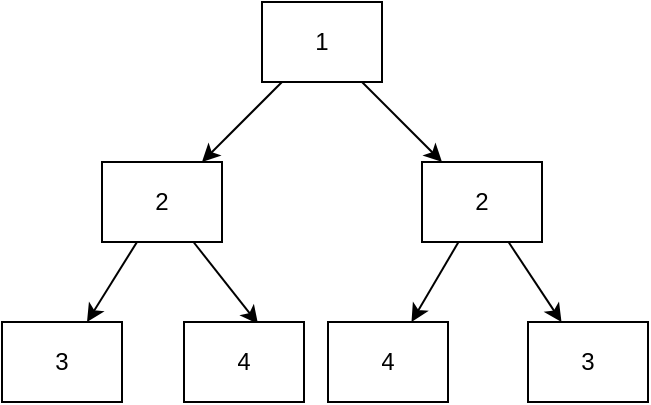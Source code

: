 <mxfile version="14.7.4" type="embed"><diagram id="23iRSUPoRavnBvh4doch" name="Page-1"><mxGraphModel dx="1142" dy="760" grid="1" gridSize="10" guides="1" tooltips="1" connect="1" arrows="1" fold="1" page="1" pageScale="1" pageWidth="827" pageHeight="1169" math="0" shadow="0"><root><mxCell id="0"/><mxCell id="1" parent="0"/><mxCell id="8" value="" style="rounded=0;orthogonalLoop=1;jettySize=auto;html=1;" edge="1" parent="1" source="2" target="5"><mxGeometry relative="1" as="geometry"/></mxCell><mxCell id="16" value="" style="edgeStyle=none;rounded=0;orthogonalLoop=1;jettySize=auto;html=1;" edge="1" parent="1" source="2" target="13"><mxGeometry relative="1" as="geometry"/></mxCell><mxCell id="2" value="" style="shape=table;html=1;whiteSpace=wrap;startSize=0;container=1;collapsible=0;childLayout=tableLayout;" vertex="1" parent="1"><mxGeometry x="230" y="80" width="60" height="40" as="geometry"/></mxCell><mxCell id="3" value="" style="shape=partialRectangle;html=1;whiteSpace=wrap;collapsible=0;dropTarget=0;pointerEvents=0;fillColor=none;top=0;left=0;bottom=0;right=0;points=[[0,0.5],[1,0.5]];portConstraint=eastwest;" vertex="1" parent="2"><mxGeometry width="60" height="40" as="geometry"/></mxCell><mxCell id="4" value="1" style="shape=partialRectangle;html=1;whiteSpace=wrap;connectable=0;overflow=hidden;fillColor=none;top=0;left=0;bottom=0;right=0;" vertex="1" parent="3"><mxGeometry width="60" height="40" as="geometry"/></mxCell><mxCell id="31" value="" style="edgeStyle=none;rounded=0;orthogonalLoop=1;jettySize=auto;html=1;" edge="1" parent="1" source="5" target="28"><mxGeometry relative="1" as="geometry"/></mxCell><mxCell id="35" value="" style="edgeStyle=none;rounded=0;orthogonalLoop=1;jettySize=auto;html=1;entryX=0.617;entryY=0.025;entryDx=0;entryDy=0;entryPerimeter=0;" edge="1" parent="1" source="5" target="33"><mxGeometry relative="1" as="geometry"/></mxCell><mxCell id="5" value="" style="shape=table;html=1;whiteSpace=wrap;startSize=0;container=1;collapsible=0;childLayout=tableLayout;" vertex="1" parent="1"><mxGeometry x="150" y="160" width="60" height="40" as="geometry"/></mxCell><mxCell id="6" value="" style="shape=partialRectangle;html=1;whiteSpace=wrap;collapsible=0;dropTarget=0;pointerEvents=0;fillColor=none;top=0;left=0;bottom=0;right=0;points=[[0,0.5],[1,0.5]];portConstraint=eastwest;" vertex="1" parent="5"><mxGeometry width="60" height="40" as="geometry"/></mxCell><mxCell id="7" value="2" style="shape=partialRectangle;html=1;whiteSpace=wrap;connectable=0;overflow=hidden;fillColor=none;top=0;left=0;bottom=0;right=0;" vertex="1" parent="6"><mxGeometry width="60" height="40" as="geometry"/></mxCell><mxCell id="43" value="" style="edgeStyle=none;rounded=0;orthogonalLoop=1;jettySize=auto;html=1;" edge="1" parent="1" source="13" target="40"><mxGeometry relative="1" as="geometry"/></mxCell><mxCell id="47" value="" style="edgeStyle=none;rounded=0;orthogonalLoop=1;jettySize=auto;html=1;" edge="1" parent="1" source="13" target="44"><mxGeometry relative="1" as="geometry"/></mxCell><mxCell id="13" value="" style="shape=table;html=1;whiteSpace=wrap;startSize=0;container=1;collapsible=0;childLayout=tableLayout;" vertex="1" parent="1"><mxGeometry x="310" y="160" width="60" height="40" as="geometry"/></mxCell><mxCell id="14" value="" style="shape=partialRectangle;html=1;whiteSpace=wrap;collapsible=0;dropTarget=0;pointerEvents=0;fillColor=none;top=0;left=0;bottom=0;right=0;points=[[0,0.5],[1,0.5]];portConstraint=eastwest;" vertex="1" parent="13"><mxGeometry width="60" height="40" as="geometry"/></mxCell><mxCell id="15" value="2" style="shape=partialRectangle;html=1;whiteSpace=wrap;connectable=0;overflow=hidden;fillColor=none;top=0;left=0;bottom=0;right=0;" vertex="1" parent="14"><mxGeometry width="60" height="40" as="geometry"/></mxCell><mxCell id="28" value="" style="shape=table;html=1;whiteSpace=wrap;startSize=0;container=1;collapsible=0;childLayout=tableLayout;" vertex="1" parent="1"><mxGeometry x="100" y="240" width="60" height="40" as="geometry"/></mxCell><mxCell id="29" value="" style="shape=partialRectangle;html=1;whiteSpace=wrap;collapsible=0;dropTarget=0;pointerEvents=0;fillColor=none;top=0;left=0;bottom=0;right=0;points=[[0,0.5],[1,0.5]];portConstraint=eastwest;" vertex="1" parent="28"><mxGeometry width="60" height="40" as="geometry"/></mxCell><mxCell id="30" value="3" style="shape=partialRectangle;html=1;whiteSpace=wrap;connectable=0;overflow=hidden;fillColor=none;top=0;left=0;bottom=0;right=0;" vertex="1" parent="29"><mxGeometry width="60" height="40" as="geometry"/></mxCell><mxCell id="32" value="" style="shape=table;html=1;whiteSpace=wrap;startSize=0;container=1;collapsible=0;childLayout=tableLayout;" vertex="1" parent="1"><mxGeometry x="191" y="240" width="60" height="40" as="geometry"/></mxCell><mxCell id="33" value="" style="shape=partialRectangle;html=1;whiteSpace=wrap;collapsible=0;dropTarget=0;pointerEvents=0;fillColor=none;top=0;left=0;bottom=0;right=0;points=[[0,0.5],[1,0.5]];portConstraint=eastwest;" vertex="1" parent="32"><mxGeometry width="60" height="40" as="geometry"/></mxCell><mxCell id="34" value="4" style="shape=partialRectangle;html=1;whiteSpace=wrap;connectable=0;overflow=hidden;fillColor=none;top=0;left=0;bottom=0;right=0;" vertex="1" parent="33"><mxGeometry width="60" height="40" as="geometry"/></mxCell><mxCell id="40" value="" style="shape=table;html=1;whiteSpace=wrap;startSize=0;container=1;collapsible=0;childLayout=tableLayout;" vertex="1" parent="1"><mxGeometry x="263" y="240" width="60" height="40" as="geometry"/></mxCell><mxCell id="41" value="" style="shape=partialRectangle;html=1;whiteSpace=wrap;collapsible=0;dropTarget=0;pointerEvents=0;fillColor=none;top=0;left=0;bottom=0;right=0;points=[[0,0.5],[1,0.5]];portConstraint=eastwest;" vertex="1" parent="40"><mxGeometry width="60" height="40" as="geometry"/></mxCell><mxCell id="42" value="4" style="shape=partialRectangle;html=1;whiteSpace=wrap;connectable=0;overflow=hidden;fillColor=none;top=0;left=0;bottom=0;right=0;" vertex="1" parent="41"><mxGeometry width="60" height="40" as="geometry"/></mxCell><mxCell id="44" value="" style="shape=table;html=1;whiteSpace=wrap;startSize=0;container=1;collapsible=0;childLayout=tableLayout;" vertex="1" parent="1"><mxGeometry x="363" y="240" width="60" height="40" as="geometry"/></mxCell><mxCell id="45" value="" style="shape=partialRectangle;html=1;whiteSpace=wrap;collapsible=0;dropTarget=0;pointerEvents=0;fillColor=none;top=0;left=0;bottom=0;right=0;points=[[0,0.5],[1,0.5]];portConstraint=eastwest;" vertex="1" parent="44"><mxGeometry width="60" height="40" as="geometry"/></mxCell><mxCell id="46" value="3" style="shape=partialRectangle;html=1;whiteSpace=wrap;connectable=0;overflow=hidden;fillColor=none;top=0;left=0;bottom=0;right=0;" vertex="1" parent="45"><mxGeometry width="60" height="40" as="geometry"/></mxCell></root></mxGraphModel></diagram></mxfile>